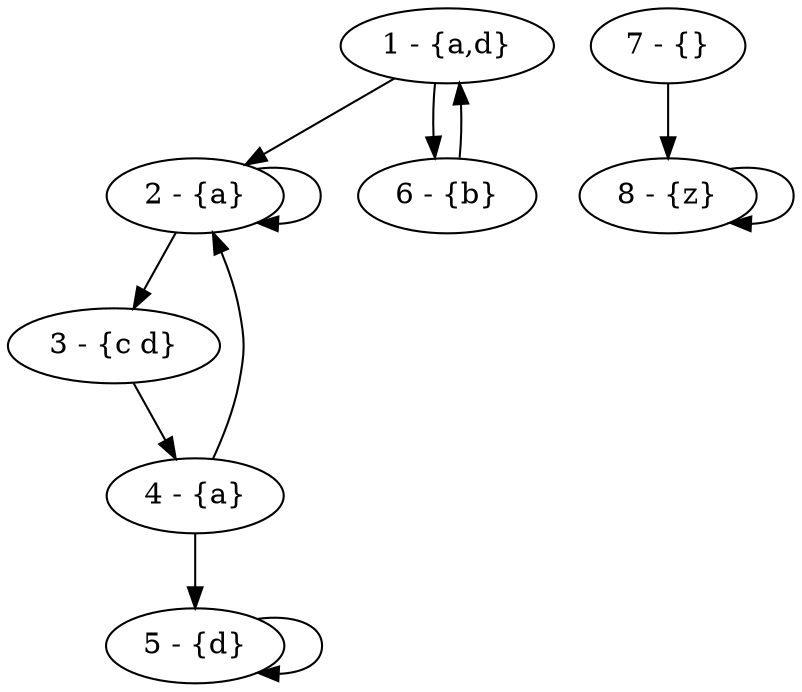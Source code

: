 digraph {
  1 -> 2;
  1 -> 6;
  2 -> 2;
  2 -> 3;
  3 -> 4;
  4 -> 5;
  4 -> 2;
  5 -> 5;
  6 -> 1;
  7 -> 8;
  8 -> 8;

  1 [label="1 - {a,d}"];
  2 [label="2 - {a}"];
  3 [label="3 - {c d}"];
  4 [label="4 - {a}"]
  5 [label="5 - {d}"];
  6 [label="6 - {b}"];
  7 [label="7 - {}"];
  8 [label="8 - {z}"];
}

